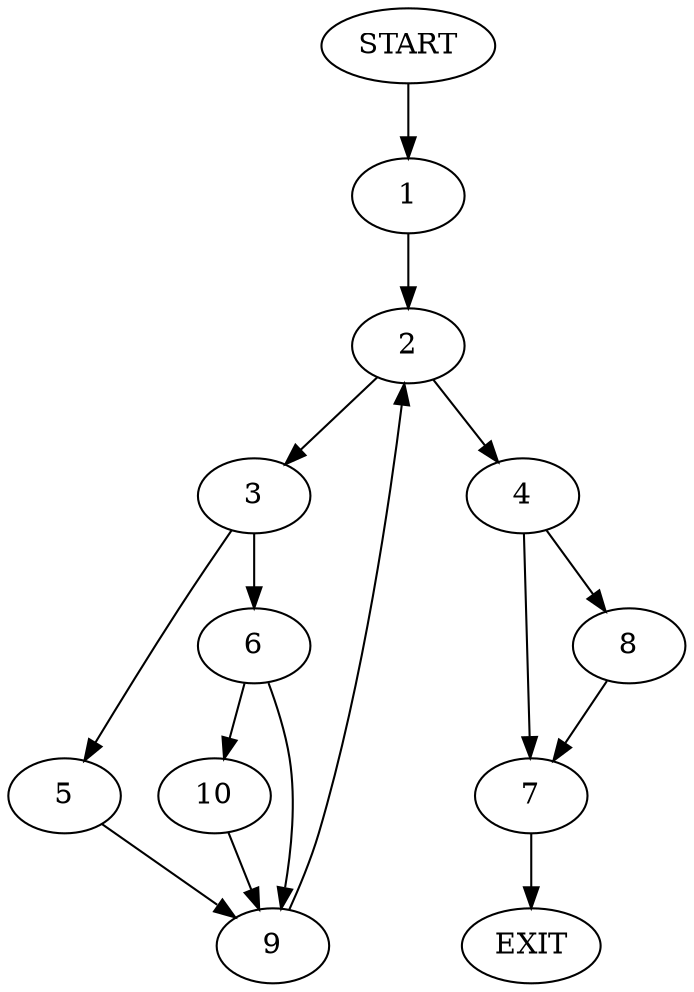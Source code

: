 digraph {
0 [label="START"]
11 [label="EXIT"]
0 -> 1
1 -> 2
2 -> 3
2 -> 4
3 -> 5
3 -> 6
4 -> 7
4 -> 8
5 -> 9
6 -> 10
6 -> 9
9 -> 2
10 -> 9
8 -> 7
7 -> 11
}
